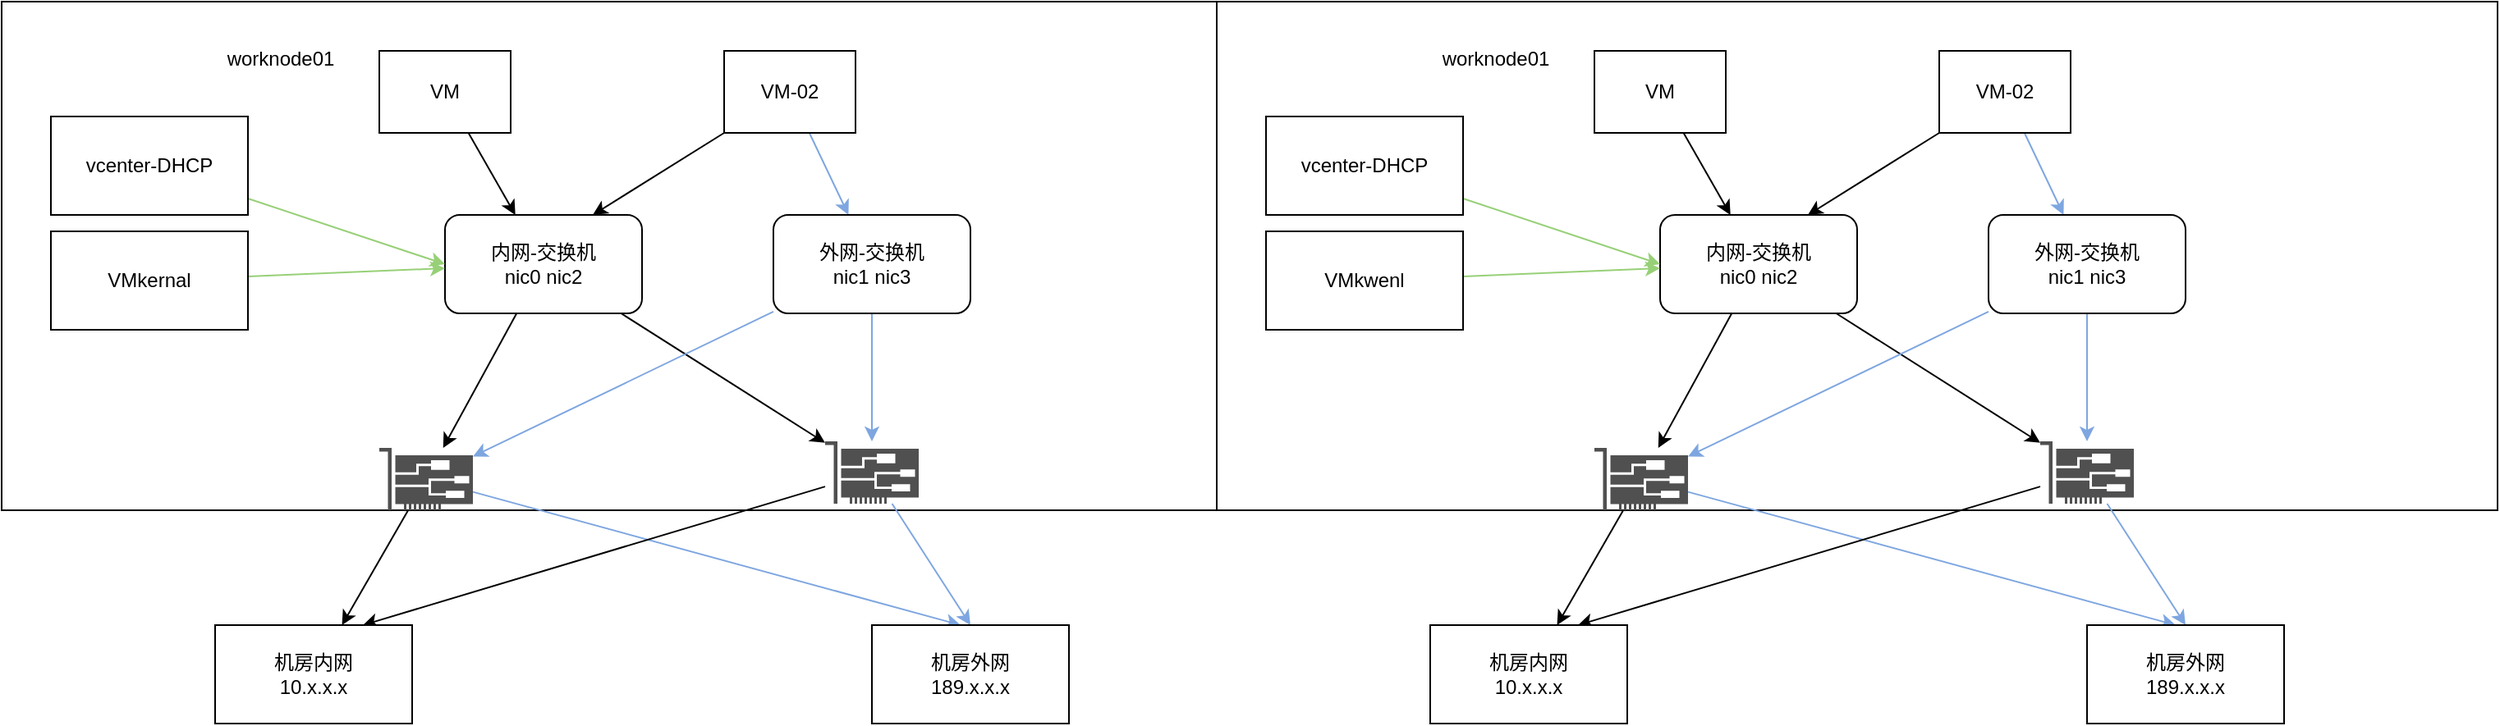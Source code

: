 <mxfile version="20.2.3" type="github">
  <diagram id="dPq_lRecFyYVzvlFzP8S" name="第 1 页">
    <mxGraphModel dx="2253" dy="686" grid="1" gridSize="10" guides="1" tooltips="1" connect="1" arrows="1" fold="1" page="1" pageScale="1" pageWidth="827" pageHeight="1169" math="0" shadow="0">
      <root>
        <mxCell id="0" />
        <mxCell id="1" parent="0" />
        <mxCell id="SciDOzHb4R4QC7-YqZvx-15" value="" style="rounded=0;whiteSpace=wrap;html=1;" vertex="1" parent="1">
          <mxGeometry x="-90" y="230" width="780" height="310" as="geometry" />
        </mxCell>
        <mxCell id="SciDOzHb4R4QC7-YqZvx-7" style="rounded=0;orthogonalLoop=1;jettySize=auto;html=1;" edge="1" parent="1" source="SciDOzHb4R4QC7-YqZvx-2" target="SciDOzHb4R4QC7-YqZvx-5">
          <mxGeometry relative="1" as="geometry" />
        </mxCell>
        <mxCell id="SciDOzHb4R4QC7-YqZvx-8" style="edgeStyle=none;rounded=0;orthogonalLoop=1;jettySize=auto;html=1;" edge="1" parent="1" source="SciDOzHb4R4QC7-YqZvx-2" target="SciDOzHb4R4QC7-YqZvx-6">
          <mxGeometry relative="1" as="geometry" />
        </mxCell>
        <mxCell id="SciDOzHb4R4QC7-YqZvx-2" value="内网-交换机&lt;br&gt;nic0 nic2" style="rounded=1;whiteSpace=wrap;html=1;" vertex="1" parent="1">
          <mxGeometry x="180" y="360" width="120" height="60" as="geometry" />
        </mxCell>
        <mxCell id="SciDOzHb4R4QC7-YqZvx-3" value="worknode01" style="text;html=1;strokeColor=none;fillColor=none;align=center;verticalAlign=middle;whiteSpace=wrap;rounded=0;" vertex="1" parent="1">
          <mxGeometry x="50" y="250" width="60" height="30" as="geometry" />
        </mxCell>
        <mxCell id="SciDOzHb4R4QC7-YqZvx-24" style="edgeStyle=none;rounded=0;orthogonalLoop=1;jettySize=auto;html=1;" edge="1" parent="1" source="SciDOzHb4R4QC7-YqZvx-4" target="SciDOzHb4R4QC7-YqZvx-2">
          <mxGeometry relative="1" as="geometry" />
        </mxCell>
        <mxCell id="SciDOzHb4R4QC7-YqZvx-4" value="VM" style="rounded=0;whiteSpace=wrap;html=1;" vertex="1" parent="1">
          <mxGeometry x="140" y="260" width="80" height="50" as="geometry" />
        </mxCell>
        <mxCell id="SciDOzHb4R4QC7-YqZvx-11" style="edgeStyle=none;rounded=0;orthogonalLoop=1;jettySize=auto;html=1;" edge="1" parent="1" source="SciDOzHb4R4QC7-YqZvx-5" target="SciDOzHb4R4QC7-YqZvx-12">
          <mxGeometry relative="1" as="geometry">
            <mxPoint x="70" y="590" as="targetPoint" />
          </mxGeometry>
        </mxCell>
        <mxCell id="SciDOzHb4R4QC7-YqZvx-19" style="edgeStyle=none;rounded=0;orthogonalLoop=1;jettySize=auto;html=1;entryX=0.45;entryY=0;entryDx=0;entryDy=0;entryPerimeter=0;strokeColor=#7EA6E0;" edge="1" parent="1" source="SciDOzHb4R4QC7-YqZvx-5" target="SciDOzHb4R4QC7-YqZvx-17">
          <mxGeometry relative="1" as="geometry" />
        </mxCell>
        <mxCell id="SciDOzHb4R4QC7-YqZvx-5" value="" style="sketch=0;pointerEvents=1;shadow=0;dashed=0;html=1;strokeColor=none;fillColor=#505050;labelPosition=center;verticalLabelPosition=bottom;verticalAlign=top;outlineConnect=0;align=center;shape=mxgraph.office.devices.nic;" vertex="1" parent="1">
          <mxGeometry x="140" y="502" width="57" height="38" as="geometry" />
        </mxCell>
        <mxCell id="SciDOzHb4R4QC7-YqZvx-10" style="edgeStyle=none;rounded=0;orthogonalLoop=1;jettySize=auto;html=1;entryX=0.75;entryY=0;entryDx=0;entryDy=0;" edge="1" parent="1" source="SciDOzHb4R4QC7-YqZvx-6" target="SciDOzHb4R4QC7-YqZvx-12">
          <mxGeometry relative="1" as="geometry">
            <mxPoint x="70" y="600" as="targetPoint" />
          </mxGeometry>
        </mxCell>
        <mxCell id="SciDOzHb4R4QC7-YqZvx-20" style="edgeStyle=none;rounded=0;orthogonalLoop=1;jettySize=auto;html=1;entryX=0.5;entryY=0;entryDx=0;entryDy=0;strokeColor=#7EA6E0;" edge="1" parent="1" source="SciDOzHb4R4QC7-YqZvx-6" target="SciDOzHb4R4QC7-YqZvx-17">
          <mxGeometry relative="1" as="geometry" />
        </mxCell>
        <mxCell id="SciDOzHb4R4QC7-YqZvx-6" value="" style="sketch=0;pointerEvents=1;shadow=0;dashed=0;html=1;strokeColor=none;fillColor=#505050;labelPosition=center;verticalLabelPosition=bottom;verticalAlign=top;outlineConnect=0;align=center;shape=mxgraph.office.devices.nic;" vertex="1" parent="1">
          <mxGeometry x="411.5" y="498" width="57" height="38" as="geometry" />
        </mxCell>
        <mxCell id="SciDOzHb4R4QC7-YqZvx-12" value="机房内网&lt;br&gt;10.x.x.x" style="rounded=0;whiteSpace=wrap;html=1;" vertex="1" parent="1">
          <mxGeometry x="40" y="610" width="120" height="60" as="geometry" />
        </mxCell>
        <mxCell id="SciDOzHb4R4QC7-YqZvx-17" value="机房外网&lt;br&gt;189.x.x.x" style="rounded=0;whiteSpace=wrap;html=1;" vertex="1" parent="1">
          <mxGeometry x="440" y="610" width="120" height="60" as="geometry" />
        </mxCell>
        <mxCell id="SciDOzHb4R4QC7-YqZvx-23" style="edgeStyle=none;rounded=0;orthogonalLoop=1;jettySize=auto;html=1;entryX=0.75;entryY=0;entryDx=0;entryDy=0;" edge="1" parent="1" source="SciDOzHb4R4QC7-YqZvx-22" target="SciDOzHb4R4QC7-YqZvx-2">
          <mxGeometry relative="1" as="geometry" />
        </mxCell>
        <mxCell id="SciDOzHb4R4QC7-YqZvx-28" style="edgeStyle=none;rounded=0;orthogonalLoop=1;jettySize=auto;html=1;strokeColor=#7EA6E0;" edge="1" parent="1" source="SciDOzHb4R4QC7-YqZvx-22" target="SciDOzHb4R4QC7-YqZvx-25">
          <mxGeometry relative="1" as="geometry" />
        </mxCell>
        <mxCell id="SciDOzHb4R4QC7-YqZvx-22" value="VM-02" style="rounded=0;whiteSpace=wrap;html=1;" vertex="1" parent="1">
          <mxGeometry x="350" y="260" width="80" height="50" as="geometry" />
        </mxCell>
        <mxCell id="SciDOzHb4R4QC7-YqZvx-26" style="edgeStyle=none;rounded=0;orthogonalLoop=1;jettySize=auto;html=1;strokeColor=#7EA6E0;" edge="1" parent="1" source="SciDOzHb4R4QC7-YqZvx-25" target="SciDOzHb4R4QC7-YqZvx-5">
          <mxGeometry relative="1" as="geometry" />
        </mxCell>
        <mxCell id="SciDOzHb4R4QC7-YqZvx-27" style="edgeStyle=none;rounded=0;orthogonalLoop=1;jettySize=auto;html=1;strokeColor=#7EA6E0;" edge="1" parent="1" source="SciDOzHb4R4QC7-YqZvx-25" target="SciDOzHb4R4QC7-YqZvx-6">
          <mxGeometry relative="1" as="geometry" />
        </mxCell>
        <mxCell id="SciDOzHb4R4QC7-YqZvx-25" value="外网-交换机&lt;br&gt;nic1 nic3" style="rounded=1;whiteSpace=wrap;html=1;" vertex="1" parent="1">
          <mxGeometry x="380" y="360" width="120" height="60" as="geometry" />
        </mxCell>
        <mxCell id="SciDOzHb4R4QC7-YqZvx-32" style="edgeStyle=none;rounded=0;orthogonalLoop=1;jettySize=auto;html=1;entryX=0;entryY=0.5;entryDx=0;entryDy=0;strokeColor=#97D077;" edge="1" parent="1" source="SciDOzHb4R4QC7-YqZvx-29" target="SciDOzHb4R4QC7-YqZvx-2">
          <mxGeometry relative="1" as="geometry" />
        </mxCell>
        <mxCell id="SciDOzHb4R4QC7-YqZvx-29" value="vcenter-DHCP" style="rounded=0;whiteSpace=wrap;html=1;" vertex="1" parent="1">
          <mxGeometry x="-60" y="300" width="120" height="60" as="geometry" />
        </mxCell>
        <mxCell id="SciDOzHb4R4QC7-YqZvx-33" style="edgeStyle=none;rounded=0;orthogonalLoop=1;jettySize=auto;html=1;strokeColor=#97D077;" edge="1" parent="1" source="SciDOzHb4R4QC7-YqZvx-31" target="SciDOzHb4R4QC7-YqZvx-2">
          <mxGeometry relative="1" as="geometry" />
        </mxCell>
        <mxCell id="SciDOzHb4R4QC7-YqZvx-31" value="VMkernal" style="rounded=0;whiteSpace=wrap;html=1;" vertex="1" parent="1">
          <mxGeometry x="-60" y="370" width="120" height="60" as="geometry" />
        </mxCell>
        <mxCell id="SciDOzHb4R4QC7-YqZvx-34" value="" style="rounded=0;whiteSpace=wrap;html=1;" vertex="1" parent="1">
          <mxGeometry x="650" y="230" width="780" height="310" as="geometry" />
        </mxCell>
        <mxCell id="SciDOzHb4R4QC7-YqZvx-35" style="rounded=0;orthogonalLoop=1;jettySize=auto;html=1;" edge="1" parent="1" source="SciDOzHb4R4QC7-YqZvx-37" target="SciDOzHb4R4QC7-YqZvx-43">
          <mxGeometry relative="1" as="geometry" />
        </mxCell>
        <mxCell id="SciDOzHb4R4QC7-YqZvx-36" style="edgeStyle=none;rounded=0;orthogonalLoop=1;jettySize=auto;html=1;" edge="1" parent="1" source="SciDOzHb4R4QC7-YqZvx-37" target="SciDOzHb4R4QC7-YqZvx-46">
          <mxGeometry relative="1" as="geometry" />
        </mxCell>
        <mxCell id="SciDOzHb4R4QC7-YqZvx-37" value="内网-交换机&lt;br&gt;nic0 nic2" style="rounded=1;whiteSpace=wrap;html=1;" vertex="1" parent="1">
          <mxGeometry x="920" y="360" width="120" height="60" as="geometry" />
        </mxCell>
        <mxCell id="SciDOzHb4R4QC7-YqZvx-38" value="worknode01" style="text;html=1;strokeColor=none;fillColor=none;align=center;verticalAlign=middle;whiteSpace=wrap;rounded=0;" vertex="1" parent="1">
          <mxGeometry x="790" y="250" width="60" height="30" as="geometry" />
        </mxCell>
        <mxCell id="SciDOzHb4R4QC7-YqZvx-39" style="edgeStyle=none;rounded=0;orthogonalLoop=1;jettySize=auto;html=1;" edge="1" parent="1" source="SciDOzHb4R4QC7-YqZvx-40" target="SciDOzHb4R4QC7-YqZvx-37">
          <mxGeometry relative="1" as="geometry" />
        </mxCell>
        <mxCell id="SciDOzHb4R4QC7-YqZvx-40" value="VM" style="rounded=0;whiteSpace=wrap;html=1;" vertex="1" parent="1">
          <mxGeometry x="880" y="260" width="80" height="50" as="geometry" />
        </mxCell>
        <mxCell id="SciDOzHb4R4QC7-YqZvx-41" style="edgeStyle=none;rounded=0;orthogonalLoop=1;jettySize=auto;html=1;" edge="1" parent="1" source="SciDOzHb4R4QC7-YqZvx-43" target="SciDOzHb4R4QC7-YqZvx-47">
          <mxGeometry relative="1" as="geometry">
            <mxPoint x="810" y="590" as="targetPoint" />
          </mxGeometry>
        </mxCell>
        <mxCell id="SciDOzHb4R4QC7-YqZvx-42" style="edgeStyle=none;rounded=0;orthogonalLoop=1;jettySize=auto;html=1;entryX=0.45;entryY=0;entryDx=0;entryDy=0;entryPerimeter=0;strokeColor=#7EA6E0;" edge="1" parent="1" source="SciDOzHb4R4QC7-YqZvx-43" target="SciDOzHb4R4QC7-YqZvx-48">
          <mxGeometry relative="1" as="geometry" />
        </mxCell>
        <mxCell id="SciDOzHb4R4QC7-YqZvx-43" value="" style="sketch=0;pointerEvents=1;shadow=0;dashed=0;html=1;strokeColor=none;fillColor=#505050;labelPosition=center;verticalLabelPosition=bottom;verticalAlign=top;outlineConnect=0;align=center;shape=mxgraph.office.devices.nic;" vertex="1" parent="1">
          <mxGeometry x="880" y="502" width="57" height="38" as="geometry" />
        </mxCell>
        <mxCell id="SciDOzHb4R4QC7-YqZvx-44" style="edgeStyle=none;rounded=0;orthogonalLoop=1;jettySize=auto;html=1;entryX=0.75;entryY=0;entryDx=0;entryDy=0;" edge="1" parent="1" source="SciDOzHb4R4QC7-YqZvx-46" target="SciDOzHb4R4QC7-YqZvx-47">
          <mxGeometry relative="1" as="geometry">
            <mxPoint x="810" y="600" as="targetPoint" />
          </mxGeometry>
        </mxCell>
        <mxCell id="SciDOzHb4R4QC7-YqZvx-45" style="edgeStyle=none;rounded=0;orthogonalLoop=1;jettySize=auto;html=1;entryX=0.5;entryY=0;entryDx=0;entryDy=0;strokeColor=#7EA6E0;" edge="1" parent="1" source="SciDOzHb4R4QC7-YqZvx-46" target="SciDOzHb4R4QC7-YqZvx-48">
          <mxGeometry relative="1" as="geometry" />
        </mxCell>
        <mxCell id="SciDOzHb4R4QC7-YqZvx-46" value="" style="sketch=0;pointerEvents=1;shadow=0;dashed=0;html=1;strokeColor=none;fillColor=#505050;labelPosition=center;verticalLabelPosition=bottom;verticalAlign=top;outlineConnect=0;align=center;shape=mxgraph.office.devices.nic;" vertex="1" parent="1">
          <mxGeometry x="1151.5" y="498" width="57" height="38" as="geometry" />
        </mxCell>
        <mxCell id="SciDOzHb4R4QC7-YqZvx-47" value="机房内网&lt;br&gt;10.x.x.x" style="rounded=0;whiteSpace=wrap;html=1;" vertex="1" parent="1">
          <mxGeometry x="780" y="610" width="120" height="60" as="geometry" />
        </mxCell>
        <mxCell id="SciDOzHb4R4QC7-YqZvx-48" value="机房外网&lt;br&gt;189.x.x.x" style="rounded=0;whiteSpace=wrap;html=1;" vertex="1" parent="1">
          <mxGeometry x="1180" y="610" width="120" height="60" as="geometry" />
        </mxCell>
        <mxCell id="SciDOzHb4R4QC7-YqZvx-49" style="edgeStyle=none;rounded=0;orthogonalLoop=1;jettySize=auto;html=1;entryX=0.75;entryY=0;entryDx=0;entryDy=0;" edge="1" parent="1" source="SciDOzHb4R4QC7-YqZvx-51" target="SciDOzHb4R4QC7-YqZvx-37">
          <mxGeometry relative="1" as="geometry" />
        </mxCell>
        <mxCell id="SciDOzHb4R4QC7-YqZvx-50" style="edgeStyle=none;rounded=0;orthogonalLoop=1;jettySize=auto;html=1;strokeColor=#7EA6E0;" edge="1" parent="1" source="SciDOzHb4R4QC7-YqZvx-51" target="SciDOzHb4R4QC7-YqZvx-54">
          <mxGeometry relative="1" as="geometry" />
        </mxCell>
        <mxCell id="SciDOzHb4R4QC7-YqZvx-51" value="VM-02" style="rounded=0;whiteSpace=wrap;html=1;" vertex="1" parent="1">
          <mxGeometry x="1090" y="260" width="80" height="50" as="geometry" />
        </mxCell>
        <mxCell id="SciDOzHb4R4QC7-YqZvx-52" style="edgeStyle=none;rounded=0;orthogonalLoop=1;jettySize=auto;html=1;strokeColor=#7EA6E0;" edge="1" parent="1" source="SciDOzHb4R4QC7-YqZvx-54" target="SciDOzHb4R4QC7-YqZvx-43">
          <mxGeometry relative="1" as="geometry" />
        </mxCell>
        <mxCell id="SciDOzHb4R4QC7-YqZvx-53" style="edgeStyle=none;rounded=0;orthogonalLoop=1;jettySize=auto;html=1;strokeColor=#7EA6E0;" edge="1" parent="1" source="SciDOzHb4R4QC7-YqZvx-54" target="SciDOzHb4R4QC7-YqZvx-46">
          <mxGeometry relative="1" as="geometry" />
        </mxCell>
        <mxCell id="SciDOzHb4R4QC7-YqZvx-54" value="外网-交换机&lt;br&gt;nic1 nic3" style="rounded=1;whiteSpace=wrap;html=1;" vertex="1" parent="1">
          <mxGeometry x="1120" y="360" width="120" height="60" as="geometry" />
        </mxCell>
        <mxCell id="SciDOzHb4R4QC7-YqZvx-55" style="edgeStyle=none;rounded=0;orthogonalLoop=1;jettySize=auto;html=1;entryX=0;entryY=0.5;entryDx=0;entryDy=0;strokeColor=#97D077;" edge="1" parent="1" source="SciDOzHb4R4QC7-YqZvx-56" target="SciDOzHb4R4QC7-YqZvx-37">
          <mxGeometry relative="1" as="geometry" />
        </mxCell>
        <mxCell id="SciDOzHb4R4QC7-YqZvx-56" value="vcenter-DHCP" style="rounded=0;whiteSpace=wrap;html=1;" vertex="1" parent="1">
          <mxGeometry x="680" y="300" width="120" height="60" as="geometry" />
        </mxCell>
        <mxCell id="SciDOzHb4R4QC7-YqZvx-57" style="edgeStyle=none;rounded=0;orthogonalLoop=1;jettySize=auto;html=1;strokeColor=#97D077;" edge="1" parent="1" source="SciDOzHb4R4QC7-YqZvx-58" target="SciDOzHb4R4QC7-YqZvx-37">
          <mxGeometry relative="1" as="geometry" />
        </mxCell>
        <mxCell id="SciDOzHb4R4QC7-YqZvx-58" value="VMkwenl" style="rounded=0;whiteSpace=wrap;html=1;" vertex="1" parent="1">
          <mxGeometry x="680" y="370" width="120" height="60" as="geometry" />
        </mxCell>
      </root>
    </mxGraphModel>
  </diagram>
</mxfile>
